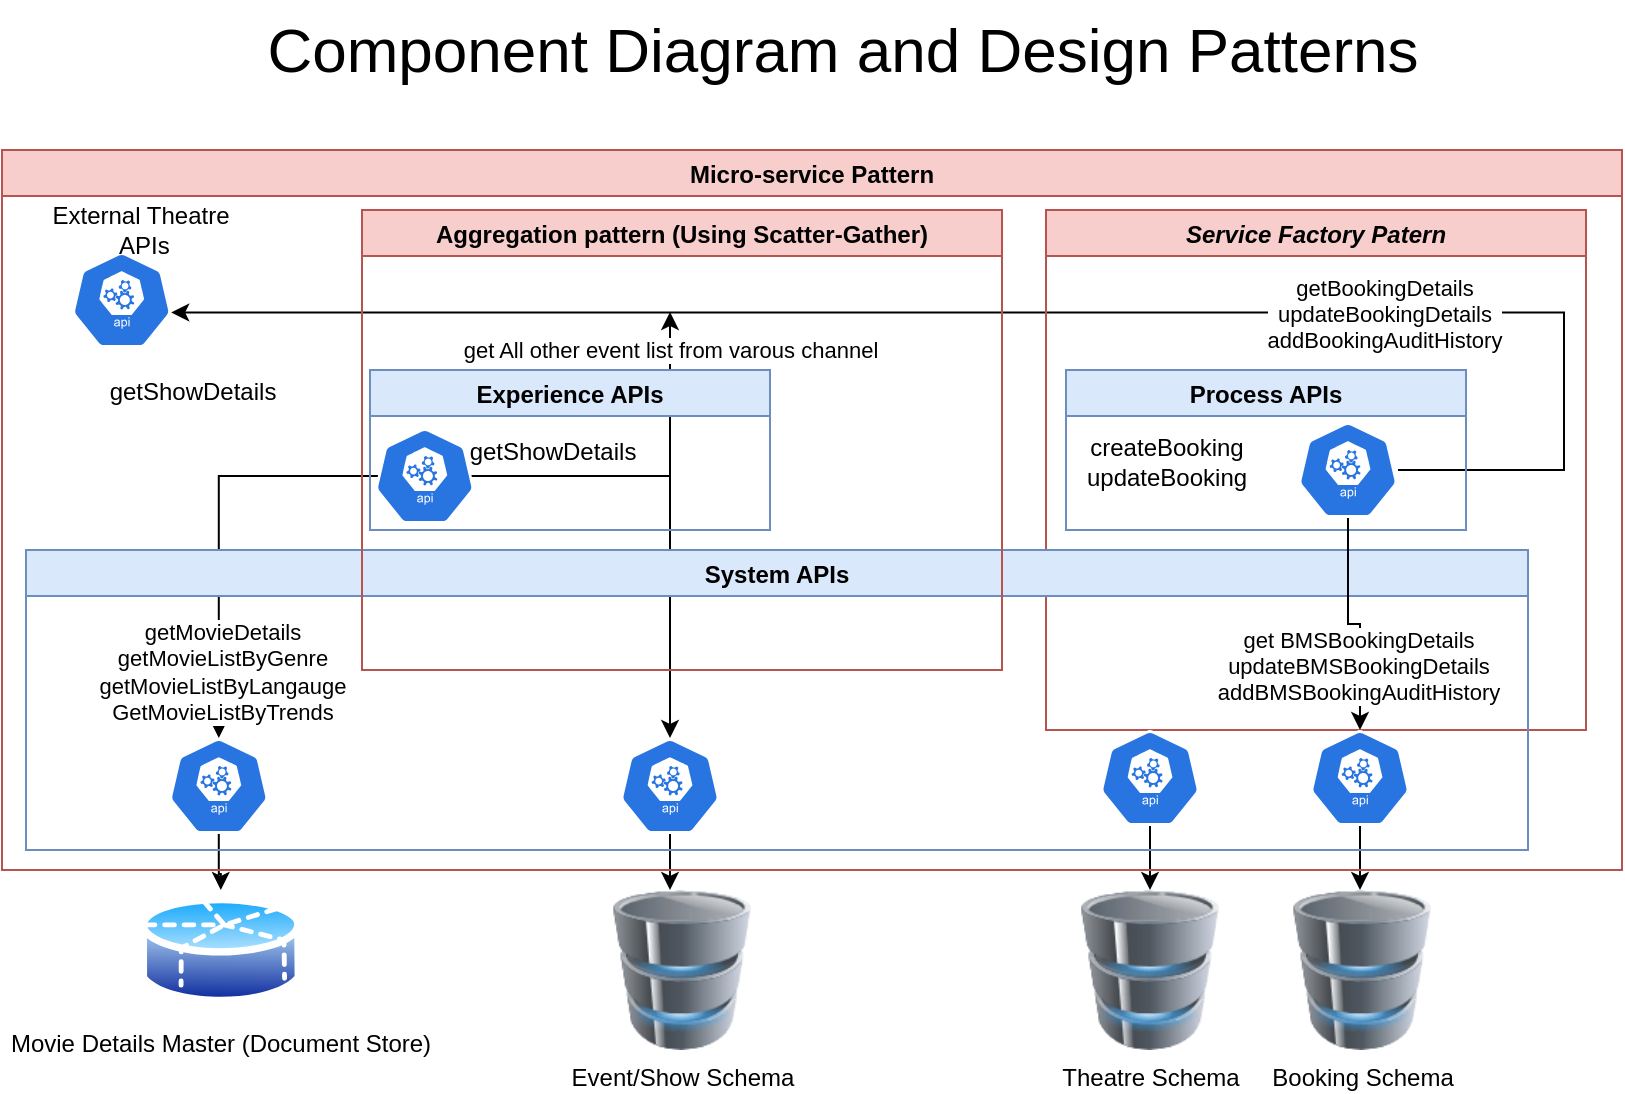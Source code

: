 <mxfile version="20.2.8" type="github">
  <diagram name="Page-1" id="5f0bae14-7c28-e335-631c-24af17079c00">
    <mxGraphModel dx="868" dy="1300" grid="1" gridSize="10" guides="1" tooltips="1" connect="1" arrows="1" fold="1" page="1" pageScale="1" pageWidth="1100" pageHeight="850" background="none" math="0" shadow="0">
      <root>
        <mxCell id="0" />
        <mxCell id="1" parent="0" />
        <mxCell id="Oka28kJbKJAmL_zpxBXA-49" value="Movie Details Master (Document Store)" style="aspect=fixed;perimeter=ellipsePerimeter;html=1;align=center;shadow=0;dashed=0;spacingTop=3;image;image=img/lib/active_directory/database_partition_5.svg;" parent="1" vertex="1">
          <mxGeometry x="78.86" y="-130" width="81.08" height="60" as="geometry" />
        </mxCell>
        <mxCell id="Oka28kJbKJAmL_zpxBXA-50" value="" style="sketch=0;html=1;dashed=0;whitespace=wrap;fillColor=#2875E2;strokeColor=#ffffff;points=[[0.005,0.63,0],[0.1,0.2,0],[0.9,0.2,0],[0.5,0,0],[0.995,0.63,0],[0.72,0.99,0],[0.5,1,0],[0.28,0.99,0]];shape=mxgraph.kubernetes.icon;prIcon=api" parent="1" vertex="1">
          <mxGeometry x="93.4" y="-206" width="50" height="48" as="geometry" />
        </mxCell>
        <mxCell id="Oka28kJbKJAmL_zpxBXA-51" value="" style="sketch=0;html=1;dashed=0;whitespace=wrap;fillColor=#2875E2;strokeColor=#ffffff;points=[[0.005,0.63,0],[0.1,0.2,0],[0.9,0.2,0],[0.5,0,0],[0.995,0.63,0],[0.72,0.99,0],[0.5,1,0],[0.28,0.99,0]];shape=mxgraph.kubernetes.icon;prIcon=api" parent="1" vertex="1">
          <mxGeometry x="319" y="-206" width="50" height="48" as="geometry" />
        </mxCell>
        <mxCell id="Oka28kJbKJAmL_zpxBXA-55" value="" style="sketch=0;html=1;dashed=0;whitespace=wrap;fillColor=#2875E2;strokeColor=#ffffff;points=[[0.005,0.63,0],[0.1,0.2,0],[0.9,0.2,0],[0.5,0,0],[0.995,0.63,0],[0.72,0.99,0],[0.5,1,0],[0.28,0.99,0]];shape=mxgraph.kubernetes.icon;prIcon=api" parent="1" vertex="1">
          <mxGeometry x="44.86" y="-449" width="50" height="48" as="geometry" />
        </mxCell>
        <mxCell id="Oka28kJbKJAmL_zpxBXA-56" value="External Theatre&lt;br&gt;&amp;nbsp;APIs" style="text;html=1;align=center;verticalAlign=middle;resizable=0;points=[];autosize=1;strokeColor=none;fillColor=none;" parent="1" vertex="1">
          <mxGeometry x="23.86" y="-480" width="110" height="40" as="geometry" />
        </mxCell>
        <mxCell id="Oka28kJbKJAmL_zpxBXA-57" value="get All other event list from varous channel" style="edgeStyle=orthogonalEdgeStyle;rounded=0;orthogonalLoop=1;jettySize=auto;html=1;" parent="1" edge="1">
          <mxGeometry x="0.863" relative="1" as="geometry">
            <mxPoint x="148.4" y="-337" as="sourcePoint" />
            <mxPoint x="344" y="-419" as="targetPoint" />
            <Array as="points">
              <mxPoint x="344" y="-337" />
            </Array>
            <mxPoint as="offset" />
          </mxGeometry>
        </mxCell>
        <mxCell id="Oka28kJbKJAmL_zpxBXA-79" style="edgeStyle=orthogonalEdgeStyle;rounded=0;orthogonalLoop=1;jettySize=auto;html=1;entryX=0.5;entryY=0;entryDx=0;entryDy=0;entryPerimeter=0;" parent="1" source="Oka28kJbKJAmL_zpxBXA-59" target="Oka28kJbKJAmL_zpxBXA-51" edge="1">
          <mxGeometry relative="1" as="geometry" />
        </mxCell>
        <mxCell id="Oka28kJbKJAmL_zpxBXA-59" value="" style="sketch=0;html=1;dashed=0;whitespace=wrap;fillColor=#2875E2;strokeColor=#ffffff;points=[[0.005,0.63,0],[0.1,0.2,0],[0.9,0.2,0],[0.5,0,0],[0.995,0.63,0],[0.72,0.99,0],[0.5,1,0],[0.28,0.99,0]];shape=mxgraph.kubernetes.icon;prIcon=api" parent="1" vertex="1">
          <mxGeometry x="196.4" y="-361" width="50" height="48" as="geometry" />
        </mxCell>
        <mxCell id="Oka28kJbKJAmL_zpxBXA-60" value="&lt;span style=&quot;color: rgb(0, 0, 0); font-family: Helvetica; font-size: 11px; font-style: normal; font-variant-ligatures: normal; font-variant-caps: normal; font-weight: 400; letter-spacing: normal; orphans: 2; text-align: center; text-indent: 0px; text-transform: none; widows: 2; word-spacing: 0px; -webkit-text-stroke-width: 0px; background-color: rgb(255, 255, 255); text-decoration-thickness: initial; text-decoration-style: initial; text-decoration-color: initial; float: none; display: inline !important;&quot;&gt;getMovieDetails&lt;/span&gt;&lt;br style=&quot;color: rgb(0, 0, 0); font-family: Helvetica; font-size: 11px; font-style: normal; font-variant-ligatures: normal; font-variant-caps: normal; font-weight: 400; letter-spacing: normal; orphans: 2; text-align: center; text-indent: 0px; text-transform: none; widows: 2; word-spacing: 0px; -webkit-text-stroke-width: 0px; text-decoration-thickness: initial; text-decoration-style: initial; text-decoration-color: initial;&quot;&gt;&lt;span style=&quot;color: rgb(0, 0, 0); font-family: Helvetica; font-size: 11px; font-style: normal; font-variant-ligatures: normal; font-variant-caps: normal; font-weight: 400; letter-spacing: normal; orphans: 2; text-align: center; text-indent: 0px; text-transform: none; widows: 2; word-spacing: 0px; -webkit-text-stroke-width: 0px; background-color: rgb(255, 255, 255); text-decoration-thickness: initial; text-decoration-style: initial; text-decoration-color: initial; float: none; display: inline !important;&quot;&gt;getMovieListByGenre&lt;/span&gt;&lt;br style=&quot;color: rgb(0, 0, 0); font-family: Helvetica; font-size: 11px; font-style: normal; font-variant-ligatures: normal; font-variant-caps: normal; font-weight: 400; letter-spacing: normal; orphans: 2; text-align: center; text-indent: 0px; text-transform: none; widows: 2; word-spacing: 0px; -webkit-text-stroke-width: 0px; text-decoration-thickness: initial; text-decoration-style: initial; text-decoration-color: initial;&quot;&gt;&lt;span style=&quot;color: rgb(0, 0, 0); font-family: Helvetica; font-size: 11px; font-style: normal; font-variant-ligatures: normal; font-variant-caps: normal; font-weight: 400; letter-spacing: normal; orphans: 2; text-align: center; text-indent: 0px; text-transform: none; widows: 2; word-spacing: 0px; -webkit-text-stroke-width: 0px; background-color: rgb(255, 255, 255); text-decoration-thickness: initial; text-decoration-style: initial; text-decoration-color: initial; float: none; display: inline !important;&quot;&gt;getMovieListByLangauge&lt;/span&gt;&lt;br style=&quot;color: rgb(0, 0, 0); font-family: Helvetica; font-size: 11px; font-style: normal; font-variant-ligatures: normal; font-variant-caps: normal; font-weight: 400; letter-spacing: normal; orphans: 2; text-align: center; text-indent: 0px; text-transform: none; widows: 2; word-spacing: 0px; -webkit-text-stroke-width: 0px; text-decoration-thickness: initial; text-decoration-style: initial; text-decoration-color: initial;&quot;&gt;&lt;span style=&quot;color: rgb(0, 0, 0); font-family: Helvetica; font-size: 11px; font-style: normal; font-variant-ligatures: normal; font-variant-caps: normal; font-weight: 400; letter-spacing: normal; orphans: 2; text-align: center; text-indent: 0px; text-transform: none; widows: 2; word-spacing: 0px; -webkit-text-stroke-width: 0px; background-color: rgb(255, 255, 255); text-decoration-thickness: initial; text-decoration-style: initial; text-decoration-color: initial; float: none; display: inline !important;&quot;&gt;GetMovieListByTrends&lt;/span&gt;" style="edgeStyle=orthogonalEdgeStyle;rounded=0;orthogonalLoop=1;jettySize=auto;html=1;entryX=0.5;entryY=0;entryDx=0;entryDy=0;entryPerimeter=0;" parent="1" source="Oka28kJbKJAmL_zpxBXA-59" target="Oka28kJbKJAmL_zpxBXA-50" edge="1">
          <mxGeometry x="0.684" y="2" relative="1" as="geometry">
            <mxPoint as="offset" />
          </mxGeometry>
        </mxCell>
        <mxCell id="Oka28kJbKJAmL_zpxBXA-62" value="Event/Show Schema" style="image;html=1;image=img/lib/clip_art/computers/Database_128x128.png" parent="1" vertex="1">
          <mxGeometry x="310" y="-130" width="80" height="80" as="geometry" />
        </mxCell>
        <mxCell id="Oka28kJbKJAmL_zpxBXA-63" value="" style="edgeStyle=orthogonalEdgeStyle;rounded=0;orthogonalLoop=1;jettySize=auto;html=1;entryX=0.425;entryY=0;entryDx=0;entryDy=0;entryPerimeter=0;" parent="1" source="Oka28kJbKJAmL_zpxBXA-51" target="Oka28kJbKJAmL_zpxBXA-62" edge="1">
          <mxGeometry relative="1" as="geometry" />
        </mxCell>
        <mxCell id="Oka28kJbKJAmL_zpxBXA-64" value="Theatre Schema" style="image;html=1;image=img/lib/clip_art/computers/Database_128x128.png" parent="1" vertex="1">
          <mxGeometry x="544" y="-130" width="80" height="80" as="geometry" />
        </mxCell>
        <mxCell id="Oka28kJbKJAmL_zpxBXA-65" style="edgeStyle=orthogonalEdgeStyle;rounded=0;orthogonalLoop=1;jettySize=auto;html=1;entryX=0.5;entryY=0;entryDx=0;entryDy=0;" parent="1" source="Oka28kJbKJAmL_zpxBXA-52" target="Oka28kJbKJAmL_zpxBXA-64" edge="1">
          <mxGeometry relative="1" as="geometry">
            <mxPoint x="580" y="-130" as="targetPoint" />
          </mxGeometry>
        </mxCell>
        <mxCell id="Oka28kJbKJAmL_zpxBXA-67" value="Booking Schema" style="image;html=1;image=img/lib/clip_art/computers/Database_128x128.png" parent="1" vertex="1">
          <mxGeometry x="650" y="-130" width="80" height="80" as="geometry" />
        </mxCell>
        <mxCell id="Oka28kJbKJAmL_zpxBXA-68" value="" style="edgeStyle=orthogonalEdgeStyle;rounded=0;orthogonalLoop=1;jettySize=auto;html=1;entryX=0.5;entryY=0;entryDx=0;entryDy=0;" parent="1" source="Oka28kJbKJAmL_zpxBXA-53" edge="1">
          <mxGeometry relative="1" as="geometry">
            <mxPoint x="689" y="-130" as="targetPoint" />
          </mxGeometry>
        </mxCell>
        <mxCell id="Oka28kJbKJAmL_zpxBXA-69" value="" style="edgeStyle=orthogonalEdgeStyle;rounded=0;orthogonalLoop=1;jettySize=auto;html=1;entryX=0.5;entryY=0;entryDx=0;entryDy=0;" parent="1" source="Oka28kJbKJAmL_zpxBXA-50" target="Oka28kJbKJAmL_zpxBXA-49" edge="1">
          <mxGeometry relative="1" as="geometry" />
        </mxCell>
        <mxCell id="Oka28kJbKJAmL_zpxBXA-73" style="edgeStyle=orthogonalEdgeStyle;rounded=0;orthogonalLoop=1;jettySize=auto;html=1;entryX=0.995;entryY=0.63;entryDx=0;entryDy=0;entryPerimeter=0;" parent="1" source="Oka28kJbKJAmL_zpxBXA-70" target="Oka28kJbKJAmL_zpxBXA-55" edge="1">
          <mxGeometry relative="1" as="geometry">
            <Array as="points">
              <mxPoint x="791" y="-419" />
            </Array>
          </mxGeometry>
        </mxCell>
        <mxCell id="Oka28kJbKJAmL_zpxBXA-74" value="getBookingDetails&lt;br&gt;updateBookingDetails&lt;br&gt;addBookingAuditHistory" style="edgeLabel;html=1;align=center;verticalAlign=middle;resizable=0;points=[];" parent="Oka28kJbKJAmL_zpxBXA-73" vertex="1" connectable="0">
          <mxGeometry x="-0.509" y="1" relative="1" as="geometry">
            <mxPoint x="-42" as="offset" />
          </mxGeometry>
        </mxCell>
        <mxCell id="Oka28kJbKJAmL_zpxBXA-75" value="Service Factory Patern" style="swimlane;fontStyle=3;fillColor=#f8cecc;strokeColor=#b85450;" parent="1" vertex="1">
          <mxGeometry x="532" y="-470" width="270" height="260" as="geometry" />
        </mxCell>
        <mxCell id="Oka28kJbKJAmL_zpxBXA-76" value="System APIs" style="swimlane;fillColor=#dae8fc;strokeColor=#6c8ebf;" parent="Oka28kJbKJAmL_zpxBXA-75" vertex="1">
          <mxGeometry x="-510" y="170" width="751" height="150" as="geometry" />
        </mxCell>
        <mxCell id="Oka28kJbKJAmL_zpxBXA-52" value="" style="sketch=0;html=1;dashed=0;whitespace=wrap;fillColor=#2875E2;strokeColor=#ffffff;points=[[0.005,0.63,0],[0.1,0.2,0],[0.9,0.2,0],[0.5,0,0],[0.995,0.63,0],[0.72,0.99,0],[0.5,1,0],[0.28,0.99,0]];shape=mxgraph.kubernetes.icon;prIcon=api" parent="Oka28kJbKJAmL_zpxBXA-76" vertex="1">
          <mxGeometry x="537" y="90" width="50" height="48" as="geometry" />
        </mxCell>
        <mxCell id="Oka28kJbKJAmL_zpxBXA-53" value="" style="sketch=0;html=1;dashed=0;whitespace=wrap;fillColor=#2875E2;strokeColor=#ffffff;points=[[0.005,0.63,0],[0.1,0.2,0],[0.9,0.2,0],[0.5,0,0],[0.995,0.63,0],[0.72,0.99,0],[0.5,1,0],[0.28,0.99,0]];shape=mxgraph.kubernetes.icon;prIcon=api" parent="Oka28kJbKJAmL_zpxBXA-76" vertex="1">
          <mxGeometry x="642" y="90" width="50" height="48" as="geometry" />
        </mxCell>
        <mxCell id="Oka28kJbKJAmL_zpxBXA-70" value="" style="sketch=0;html=1;dashed=0;whitespace=wrap;fillColor=#2875E2;strokeColor=#ffffff;points=[[0.005,0.63,0],[0.1,0.2,0],[0.9,0.2,0],[0.5,0,0],[0.995,0.63,0],[0.72,0.99,0],[0.5,1,0],[0.28,0.99,0]];shape=mxgraph.kubernetes.icon;prIcon=api" parent="Oka28kJbKJAmL_zpxBXA-75" vertex="1">
          <mxGeometry x="126" y="106" width="50" height="48" as="geometry" />
        </mxCell>
        <mxCell id="Oka28kJbKJAmL_zpxBXA-71" value="createBooking&lt;br&gt;updateBooking" style="text;html=1;align=center;verticalAlign=middle;resizable=0;points=[];autosize=1;strokeColor=none;fillColor=none;" parent="Oka28kJbKJAmL_zpxBXA-75" vertex="1">
          <mxGeometry x="10" y="106" width="100" height="40" as="geometry" />
        </mxCell>
        <mxCell id="Oka28kJbKJAmL_zpxBXA-81" value="Process APIs" style="swimlane;fillColor=#dae8fc;strokeColor=#6c8ebf;" parent="Oka28kJbKJAmL_zpxBXA-75" vertex="1">
          <mxGeometry x="10" y="80" width="200" height="80" as="geometry" />
        </mxCell>
        <mxCell id="Oka28kJbKJAmL_zpxBXA-72" value="&lt;span style=&quot;color: rgb(0, 0, 0); font-family: Helvetica; font-size: 11px; font-style: normal; font-variant-ligatures: normal; font-variant-caps: normal; font-weight: 400; letter-spacing: normal; orphans: 2; text-align: center; text-indent: 0px; text-transform: none; widows: 2; word-spacing: 0px; -webkit-text-stroke-width: 0px; background-color: rgb(255, 255, 255); text-decoration-thickness: initial; text-decoration-style: initial; text-decoration-color: initial; float: none; display: inline !important;&quot;&gt;get BMSBookingDetails&lt;/span&gt;&lt;br style=&quot;color: rgb(0, 0, 0); font-family: Helvetica; font-size: 11px; font-style: normal; font-variant-ligatures: normal; font-variant-caps: normal; font-weight: 400; letter-spacing: normal; orphans: 2; text-align: center; text-indent: 0px; text-transform: none; widows: 2; word-spacing: 0px; -webkit-text-stroke-width: 0px; text-decoration-thickness: initial; text-decoration-style: initial; text-decoration-color: initial;&quot;&gt;&lt;span style=&quot;color: rgb(0, 0, 0); font-family: Helvetica; font-size: 11px; font-style: normal; font-variant-ligatures: normal; font-variant-caps: normal; font-weight: 400; letter-spacing: normal; orphans: 2; text-align: center; text-indent: 0px; text-transform: none; widows: 2; word-spacing: 0px; -webkit-text-stroke-width: 0px; background-color: rgb(255, 255, 255); text-decoration-thickness: initial; text-decoration-style: initial; text-decoration-color: initial; float: none; display: inline !important;&quot;&gt;updateBMSBookingDetails&lt;/span&gt;&lt;br style=&quot;color: rgb(0, 0, 0); font-family: Helvetica; font-size: 11px; font-style: normal; font-variant-ligatures: normal; font-variant-caps: normal; font-weight: 400; letter-spacing: normal; orphans: 2; text-align: center; text-indent: 0px; text-transform: none; widows: 2; word-spacing: 0px; -webkit-text-stroke-width: 0px; text-decoration-thickness: initial; text-decoration-style: initial; text-decoration-color: initial;&quot;&gt;&lt;span style=&quot;color: rgb(0, 0, 0); font-family: Helvetica; font-size: 11px; font-style: normal; font-variant-ligatures: normal; font-variant-caps: normal; font-weight: 400; letter-spacing: normal; orphans: 2; text-align: center; text-indent: 0px; text-transform: none; widows: 2; word-spacing: 0px; -webkit-text-stroke-width: 0px; background-color: rgb(255, 255, 255); text-decoration-thickness: initial; text-decoration-style: initial; text-decoration-color: initial; float: none; display: inline !important;&quot;&gt;addBMSBookingAuditHistory&lt;/span&gt;" style="edgeStyle=orthogonalEdgeStyle;rounded=0;orthogonalLoop=1;jettySize=auto;html=1;entryX=0.5;entryY=0;entryDx=0;entryDy=0;entryPerimeter=0;" parent="Oka28kJbKJAmL_zpxBXA-75" source="Oka28kJbKJAmL_zpxBXA-70" target="Oka28kJbKJAmL_zpxBXA-53" edge="1">
          <mxGeometry x="0.419" y="-1" relative="1" as="geometry">
            <mxPoint as="offset" />
          </mxGeometry>
        </mxCell>
        <mxCell id="Oka28kJbKJAmL_zpxBXA-78" value="Aggregation pattern (Using Scatter-Gather)" style="swimlane;fillColor=#f8cecc;strokeColor=#b85450;" parent="1" vertex="1">
          <mxGeometry x="190" y="-470" width="320" height="230" as="geometry" />
        </mxCell>
        <mxCell id="Oka28kJbKJAmL_zpxBXA-54" value="getShowDetails" style="text;html=1;align=center;verticalAlign=middle;resizable=0;points=[];autosize=1;strokeColor=none;fillColor=none;" parent="Oka28kJbKJAmL_zpxBXA-78" vertex="1">
          <mxGeometry x="40" y="106" width="110" height="30" as="geometry" />
        </mxCell>
        <mxCell id="Oka28kJbKJAmL_zpxBXA-80" value="Experience APIs" style="swimlane;fillColor=#dae8fc;strokeColor=#6c8ebf;" parent="Oka28kJbKJAmL_zpxBXA-78" vertex="1">
          <mxGeometry x="4" y="80" width="200" height="80" as="geometry" />
        </mxCell>
        <mxCell id="Oka28kJbKJAmL_zpxBXA-82" value="Micro-service Pattern" style="swimlane;fillColor=#f8cecc;strokeColor=#b85450;" parent="1" vertex="1">
          <mxGeometry x="10" y="-500" width="810" height="360" as="geometry" />
        </mxCell>
        <mxCell id="Oka28kJbKJAmL_zpxBXA-83" value="getShowDetails" style="text;html=1;align=center;verticalAlign=middle;resizable=0;points=[];autosize=1;strokeColor=none;fillColor=none;" parent="Oka28kJbKJAmL_zpxBXA-82" vertex="1">
          <mxGeometry x="40" y="106" width="110" height="30" as="geometry" />
        </mxCell>
        <mxCell id="y7M0jYMAa6iS2lez83Jc-1" value="Component Diagram and Design Patterns" style="text;html=1;align=center;verticalAlign=middle;resizable=0;points=[];autosize=1;strokeColor=none;fillColor=none;fontSize=31;" vertex="1" parent="1">
          <mxGeometry x="130" y="-575" width="600" height="50" as="geometry" />
        </mxCell>
      </root>
    </mxGraphModel>
  </diagram>
</mxfile>
